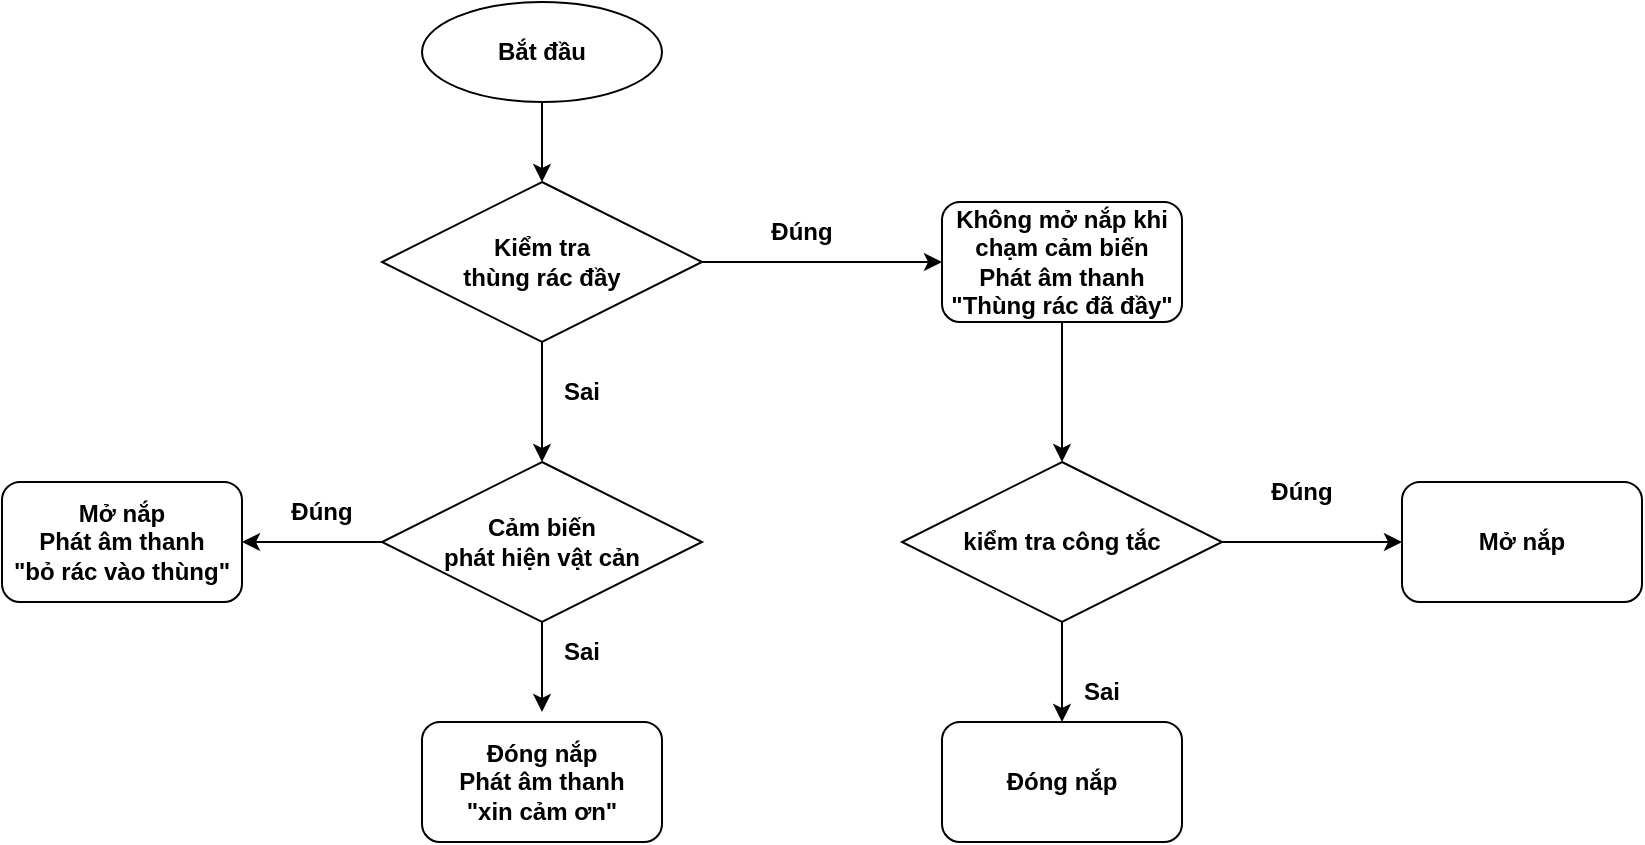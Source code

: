 <mxfile version="18.0.6" type="device"><diagram id="C5RBs43oDa-KdzZeNtuy" name="Page-1"><mxGraphModel dx="1422" dy="875" grid="1" gridSize="10" guides="1" tooltips="1" connect="1" arrows="1" fold="1" page="1" pageScale="1" pageWidth="827" pageHeight="1169" math="0" shadow="0"><root><mxCell id="WIyWlLk6GJQsqaUBKTNV-0"/><mxCell id="WIyWlLk6GJQsqaUBKTNV-1" parent="WIyWlLk6GJQsqaUBKTNV-0"/><mxCell id="jvtNSLTC_4VTGkrmYSmP-10" style="edgeStyle=orthogonalEdgeStyle;rounded=0;orthogonalLoop=1;jettySize=auto;html=1;entryX=0.5;entryY=0;entryDx=0;entryDy=0;fontStyle=1" edge="1" parent="WIyWlLk6GJQsqaUBKTNV-1" source="jvtNSLTC_4VTGkrmYSmP-0" target="jvtNSLTC_4VTGkrmYSmP-1"><mxGeometry relative="1" as="geometry"/></mxCell><mxCell id="jvtNSLTC_4VTGkrmYSmP-0" value="Bắt đầu" style="ellipse;whiteSpace=wrap;html=1;fontStyle=1" vertex="1" parent="WIyWlLk6GJQsqaUBKTNV-1"><mxGeometry x="640" y="420" width="120" height="50" as="geometry"/></mxCell><mxCell id="jvtNSLTC_4VTGkrmYSmP-9" style="edgeStyle=orthogonalEdgeStyle;rounded=0;orthogonalLoop=1;jettySize=auto;html=1;entryX=0;entryY=0.5;entryDx=0;entryDy=0;fontStyle=1" edge="1" parent="WIyWlLk6GJQsqaUBKTNV-1" source="jvtNSLTC_4VTGkrmYSmP-1" target="jvtNSLTC_4VTGkrmYSmP-3"><mxGeometry relative="1" as="geometry"/></mxCell><mxCell id="jvtNSLTC_4VTGkrmYSmP-11" style="edgeStyle=orthogonalEdgeStyle;rounded=0;orthogonalLoop=1;jettySize=auto;html=1;entryX=0.5;entryY=0;entryDx=0;entryDy=0;fontStyle=1" edge="1" parent="WIyWlLk6GJQsqaUBKTNV-1" source="jvtNSLTC_4VTGkrmYSmP-1" target="jvtNSLTC_4VTGkrmYSmP-2"><mxGeometry relative="1" as="geometry"><mxPoint x="710" y="640" as="targetPoint"/><Array as="points"/></mxGeometry></mxCell><mxCell id="jvtNSLTC_4VTGkrmYSmP-1" value="Kiểm tra &lt;br&gt;thùng rác đầy" style="rhombus;whiteSpace=wrap;html=1;fontStyle=1" vertex="1" parent="WIyWlLk6GJQsqaUBKTNV-1"><mxGeometry x="620" y="510" width="160" height="80" as="geometry"/></mxCell><mxCell id="jvtNSLTC_4VTGkrmYSmP-13" style="edgeStyle=orthogonalEdgeStyle;rounded=0;orthogonalLoop=1;jettySize=auto;html=1;entryX=0.5;entryY=0;entryDx=0;entryDy=0;fontStyle=1" edge="1" parent="WIyWlLk6GJQsqaUBKTNV-1" source="jvtNSLTC_4VTGkrmYSmP-2"><mxGeometry relative="1" as="geometry"><mxPoint x="700" y="775" as="targetPoint"/></mxGeometry></mxCell><mxCell id="jvtNSLTC_4VTGkrmYSmP-15" style="edgeStyle=orthogonalEdgeStyle;rounded=0;orthogonalLoop=1;jettySize=auto;html=1;entryX=1;entryY=0.5;entryDx=0;entryDy=0;fontStyle=1" edge="1" parent="WIyWlLk6GJQsqaUBKTNV-1" source="jvtNSLTC_4VTGkrmYSmP-2" target="jvtNSLTC_4VTGkrmYSmP-14"><mxGeometry relative="1" as="geometry"/></mxCell><mxCell id="jvtNSLTC_4VTGkrmYSmP-2" value="Cảm biến&lt;br&gt;phát hiện vật cản" style="rhombus;whiteSpace=wrap;html=1;fontStyle=1" vertex="1" parent="WIyWlLk6GJQsqaUBKTNV-1"><mxGeometry x="620" y="650" width="160" height="80" as="geometry"/></mxCell><mxCell id="jvtNSLTC_4VTGkrmYSmP-8" style="edgeStyle=orthogonalEdgeStyle;rounded=0;orthogonalLoop=1;jettySize=auto;html=1;entryX=0.5;entryY=0;entryDx=0;entryDy=0;fontStyle=1" edge="1" parent="WIyWlLk6GJQsqaUBKTNV-1" source="jvtNSLTC_4VTGkrmYSmP-3" target="jvtNSLTC_4VTGkrmYSmP-4"><mxGeometry relative="1" as="geometry"/></mxCell><mxCell id="jvtNSLTC_4VTGkrmYSmP-3" value="Không mở nắp khi chạm cảm biến&lt;br&gt;Phát âm thanh &lt;br&gt;&quot;Thùng rác đã đầy&quot;" style="rounded=1;whiteSpace=wrap;html=1;fontStyle=1" vertex="1" parent="WIyWlLk6GJQsqaUBKTNV-1"><mxGeometry x="900" y="520" width="120" height="60" as="geometry"/></mxCell><mxCell id="jvtNSLTC_4VTGkrmYSmP-7" style="edgeStyle=orthogonalEdgeStyle;rounded=0;orthogonalLoop=1;jettySize=auto;html=1;entryX=0;entryY=0.5;entryDx=0;entryDy=0;fontStyle=1" edge="1" parent="WIyWlLk6GJQsqaUBKTNV-1" source="jvtNSLTC_4VTGkrmYSmP-4" target="jvtNSLTC_4VTGkrmYSmP-6"><mxGeometry relative="1" as="geometry"/></mxCell><mxCell id="jvtNSLTC_4VTGkrmYSmP-17" style="edgeStyle=orthogonalEdgeStyle;rounded=0;orthogonalLoop=1;jettySize=auto;html=1;entryX=0.5;entryY=0;entryDx=0;entryDy=0;fontStyle=1" edge="1" parent="WIyWlLk6GJQsqaUBKTNV-1" source="jvtNSLTC_4VTGkrmYSmP-4" target="jvtNSLTC_4VTGkrmYSmP-16"><mxGeometry relative="1" as="geometry"/></mxCell><mxCell id="jvtNSLTC_4VTGkrmYSmP-4" value="kiểm tra công tắc" style="rhombus;whiteSpace=wrap;html=1;fontStyle=1" vertex="1" parent="WIyWlLk6GJQsqaUBKTNV-1"><mxGeometry x="880" y="650" width="160" height="80" as="geometry"/></mxCell><mxCell id="jvtNSLTC_4VTGkrmYSmP-5" value="Đóng nắp&lt;br&gt;Phát âm thanh&lt;br&gt;&quot;xin cảm ơn&quot;" style="rounded=1;whiteSpace=wrap;html=1;fontStyle=1" vertex="1" parent="WIyWlLk6GJQsqaUBKTNV-1"><mxGeometry x="640" y="780" width="120" height="60" as="geometry"/></mxCell><mxCell id="jvtNSLTC_4VTGkrmYSmP-6" value="Mở nắp" style="rounded=1;whiteSpace=wrap;html=1;fontStyle=1" vertex="1" parent="WIyWlLk6GJQsqaUBKTNV-1"><mxGeometry x="1130" y="660" width="120" height="60" as="geometry"/></mxCell><mxCell id="jvtNSLTC_4VTGkrmYSmP-14" value="Mở nắp&lt;br&gt;Phát âm thanh&lt;br&gt;&quot;bỏ rác vào thùng&quot;" style="rounded=1;whiteSpace=wrap;html=1;fontStyle=1" vertex="1" parent="WIyWlLk6GJQsqaUBKTNV-1"><mxGeometry x="430" y="660" width="120" height="60" as="geometry"/></mxCell><mxCell id="jvtNSLTC_4VTGkrmYSmP-16" value="Đóng nắp" style="rounded=1;whiteSpace=wrap;html=1;fontStyle=1" vertex="1" parent="WIyWlLk6GJQsqaUBKTNV-1"><mxGeometry x="900" y="780" width="120" height="60" as="geometry"/></mxCell><mxCell id="jvtNSLTC_4VTGkrmYSmP-18" value="Đúng" style="text;html=1;strokeColor=none;fillColor=none;align=center;verticalAlign=middle;whiteSpace=wrap;rounded=0;fontStyle=1" vertex="1" parent="WIyWlLk6GJQsqaUBKTNV-1"><mxGeometry x="800" y="520" width="60" height="30" as="geometry"/></mxCell><mxCell id="jvtNSLTC_4VTGkrmYSmP-19" value="Sai" style="text;html=1;strokeColor=none;fillColor=none;align=center;verticalAlign=middle;whiteSpace=wrap;rounded=0;fontStyle=1" vertex="1" parent="WIyWlLk6GJQsqaUBKTNV-1"><mxGeometry x="700" y="600" width="40" height="30" as="geometry"/></mxCell><mxCell id="jvtNSLTC_4VTGkrmYSmP-20" value="Đúng" style="text;html=1;strokeColor=none;fillColor=none;align=center;verticalAlign=middle;whiteSpace=wrap;rounded=0;fontStyle=1" vertex="1" parent="WIyWlLk6GJQsqaUBKTNV-1"><mxGeometry x="1050" y="650" width="60" height="30" as="geometry"/></mxCell><mxCell id="jvtNSLTC_4VTGkrmYSmP-21" value="Sai" style="text;html=1;strokeColor=none;fillColor=none;align=center;verticalAlign=middle;whiteSpace=wrap;rounded=0;fontStyle=1" vertex="1" parent="WIyWlLk6GJQsqaUBKTNV-1"><mxGeometry x="960" y="750" width="40" height="30" as="geometry"/></mxCell><mxCell id="jvtNSLTC_4VTGkrmYSmP-22" value="Sai" style="text;html=1;strokeColor=none;fillColor=none;align=center;verticalAlign=middle;whiteSpace=wrap;rounded=0;fontStyle=1" vertex="1" parent="WIyWlLk6GJQsqaUBKTNV-1"><mxGeometry x="700" y="730" width="40" height="30" as="geometry"/></mxCell><mxCell id="jvtNSLTC_4VTGkrmYSmP-24" value="Đúng" style="text;html=1;strokeColor=none;fillColor=none;align=center;verticalAlign=middle;whiteSpace=wrap;rounded=0;fontStyle=1" vertex="1" parent="WIyWlLk6GJQsqaUBKTNV-1"><mxGeometry x="560" y="660" width="60" height="30" as="geometry"/></mxCell></root></mxGraphModel></diagram></mxfile>
